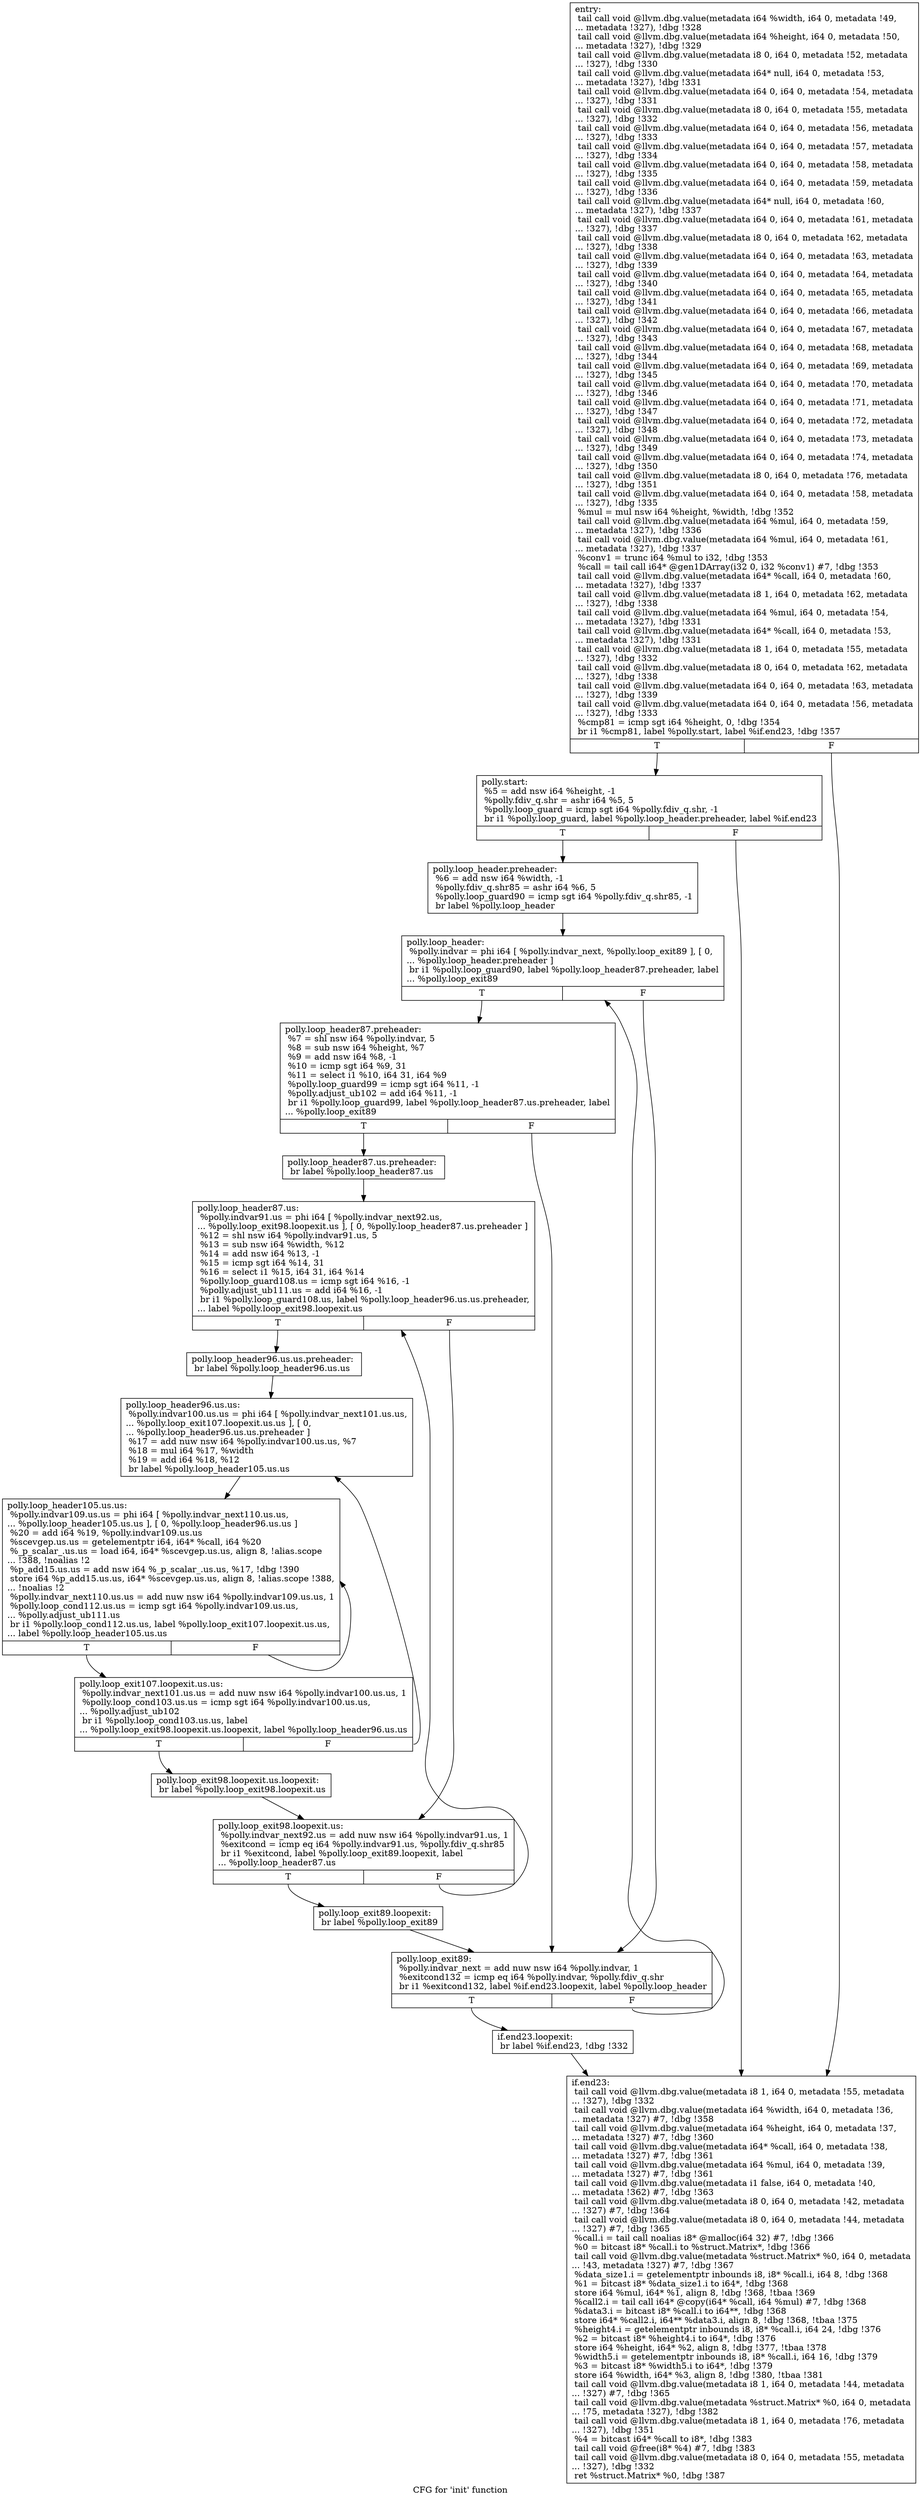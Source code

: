 digraph "CFG for 'init' function" {
	label="CFG for 'init' function";

	Node0x5226530 [shape=record,label="{entry:\l  tail call void @llvm.dbg.value(metadata i64 %width, i64 0, metadata !49,\l... metadata !327), !dbg !328\l  tail call void @llvm.dbg.value(metadata i64 %height, i64 0, metadata !50,\l... metadata !327), !dbg !329\l  tail call void @llvm.dbg.value(metadata i8 0, i64 0, metadata !52, metadata\l... !327), !dbg !330\l  tail call void @llvm.dbg.value(metadata i64* null, i64 0, metadata !53,\l... metadata !327), !dbg !331\l  tail call void @llvm.dbg.value(metadata i64 0, i64 0, metadata !54, metadata\l... !327), !dbg !331\l  tail call void @llvm.dbg.value(metadata i8 0, i64 0, metadata !55, metadata\l... !327), !dbg !332\l  tail call void @llvm.dbg.value(metadata i64 0, i64 0, metadata !56, metadata\l... !327), !dbg !333\l  tail call void @llvm.dbg.value(metadata i64 0, i64 0, metadata !57, metadata\l... !327), !dbg !334\l  tail call void @llvm.dbg.value(metadata i64 0, i64 0, metadata !58, metadata\l... !327), !dbg !335\l  tail call void @llvm.dbg.value(metadata i64 0, i64 0, metadata !59, metadata\l... !327), !dbg !336\l  tail call void @llvm.dbg.value(metadata i64* null, i64 0, metadata !60,\l... metadata !327), !dbg !337\l  tail call void @llvm.dbg.value(metadata i64 0, i64 0, metadata !61, metadata\l... !327), !dbg !337\l  tail call void @llvm.dbg.value(metadata i8 0, i64 0, metadata !62, metadata\l... !327), !dbg !338\l  tail call void @llvm.dbg.value(metadata i64 0, i64 0, metadata !63, metadata\l... !327), !dbg !339\l  tail call void @llvm.dbg.value(metadata i64 0, i64 0, metadata !64, metadata\l... !327), !dbg !340\l  tail call void @llvm.dbg.value(metadata i64 0, i64 0, metadata !65, metadata\l... !327), !dbg !341\l  tail call void @llvm.dbg.value(metadata i64 0, i64 0, metadata !66, metadata\l... !327), !dbg !342\l  tail call void @llvm.dbg.value(metadata i64 0, i64 0, metadata !67, metadata\l... !327), !dbg !343\l  tail call void @llvm.dbg.value(metadata i64 0, i64 0, metadata !68, metadata\l... !327), !dbg !344\l  tail call void @llvm.dbg.value(metadata i64 0, i64 0, metadata !69, metadata\l... !327), !dbg !345\l  tail call void @llvm.dbg.value(metadata i64 0, i64 0, metadata !70, metadata\l... !327), !dbg !346\l  tail call void @llvm.dbg.value(metadata i64 0, i64 0, metadata !71, metadata\l... !327), !dbg !347\l  tail call void @llvm.dbg.value(metadata i64 0, i64 0, metadata !72, metadata\l... !327), !dbg !348\l  tail call void @llvm.dbg.value(metadata i64 0, i64 0, metadata !73, metadata\l... !327), !dbg !349\l  tail call void @llvm.dbg.value(metadata i64 0, i64 0, metadata !74, metadata\l... !327), !dbg !350\l  tail call void @llvm.dbg.value(metadata i8 0, i64 0, metadata !76, metadata\l... !327), !dbg !351\l  tail call void @llvm.dbg.value(metadata i64 0, i64 0, metadata !58, metadata\l... !327), !dbg !335\l  %mul = mul nsw i64 %height, %width, !dbg !352\l  tail call void @llvm.dbg.value(metadata i64 %mul, i64 0, metadata !59,\l... metadata !327), !dbg !336\l  tail call void @llvm.dbg.value(metadata i64 %mul, i64 0, metadata !61,\l... metadata !327), !dbg !337\l  %conv1 = trunc i64 %mul to i32, !dbg !353\l  %call = tail call i64* @gen1DArray(i32 0, i32 %conv1) #7, !dbg !353\l  tail call void @llvm.dbg.value(metadata i64* %call, i64 0, metadata !60,\l... metadata !327), !dbg !337\l  tail call void @llvm.dbg.value(metadata i8 1, i64 0, metadata !62, metadata\l... !327), !dbg !338\l  tail call void @llvm.dbg.value(metadata i64 %mul, i64 0, metadata !54,\l... metadata !327), !dbg !331\l  tail call void @llvm.dbg.value(metadata i64* %call, i64 0, metadata !53,\l... metadata !327), !dbg !331\l  tail call void @llvm.dbg.value(metadata i8 1, i64 0, metadata !55, metadata\l... !327), !dbg !332\l  tail call void @llvm.dbg.value(metadata i8 0, i64 0, metadata !62, metadata\l... !327), !dbg !338\l  tail call void @llvm.dbg.value(metadata i64 0, i64 0, metadata !63, metadata\l... !327), !dbg !339\l  tail call void @llvm.dbg.value(metadata i64 0, i64 0, metadata !56, metadata\l... !327), !dbg !333\l  %cmp81 = icmp sgt i64 %height, 0, !dbg !354\l  br i1 %cmp81, label %polly.start, label %if.end23, !dbg !357\l|{<s0>T|<s1>F}}"];
	Node0x5226530:s0 -> Node0x5231af0;
	Node0x5226530:s1 -> Node0x5231bb0;
	Node0x5231ed0 [shape=record,label="{if.end23.loopexit:                                \l  br label %if.end23, !dbg !332\l}"];
	Node0x5231ed0 -> Node0x5231bb0;
	Node0x5231bb0 [shape=record,label="{if.end23:                                         \l  tail call void @llvm.dbg.value(metadata i8 1, i64 0, metadata !55, metadata\l... !327), !dbg !332\l  tail call void @llvm.dbg.value(metadata i64 %width, i64 0, metadata !36,\l... metadata !327) #7, !dbg !358\l  tail call void @llvm.dbg.value(metadata i64 %height, i64 0, metadata !37,\l... metadata !327) #7, !dbg !360\l  tail call void @llvm.dbg.value(metadata i64* %call, i64 0, metadata !38,\l... metadata !327) #7, !dbg !361\l  tail call void @llvm.dbg.value(metadata i64 %mul, i64 0, metadata !39,\l... metadata !327) #7, !dbg !361\l  tail call void @llvm.dbg.value(metadata i1 false, i64 0, metadata !40,\l... metadata !362) #7, !dbg !363\l  tail call void @llvm.dbg.value(metadata i8 0, i64 0, metadata !42, metadata\l... !327) #7, !dbg !364\l  tail call void @llvm.dbg.value(metadata i8 0, i64 0, metadata !44, metadata\l... !327) #7, !dbg !365\l  %call.i = tail call noalias i8* @malloc(i64 32) #7, !dbg !366\l  %0 = bitcast i8* %call.i to %struct.Matrix*, !dbg !366\l  tail call void @llvm.dbg.value(metadata %struct.Matrix* %0, i64 0, metadata\l... !43, metadata !327) #7, !dbg !367\l  %data_size1.i = getelementptr inbounds i8, i8* %call.i, i64 8, !dbg !368\l  %1 = bitcast i8* %data_size1.i to i64*, !dbg !368\l  store i64 %mul, i64* %1, align 8, !dbg !368, !tbaa !369\l  %call2.i = tail call i64* @copy(i64* %call, i64 %mul) #7, !dbg !368\l  %data3.i = bitcast i8* %call.i to i64**, !dbg !368\l  store i64* %call2.i, i64** %data3.i, align 8, !dbg !368, !tbaa !375\l  %height4.i = getelementptr inbounds i8, i8* %call.i, i64 24, !dbg !376\l  %2 = bitcast i8* %height4.i to i64*, !dbg !376\l  store i64 %height, i64* %2, align 8, !dbg !377, !tbaa !378\l  %width5.i = getelementptr inbounds i8, i8* %call.i, i64 16, !dbg !379\l  %3 = bitcast i8* %width5.i to i64*, !dbg !379\l  store i64 %width, i64* %3, align 8, !dbg !380, !tbaa !381\l  tail call void @llvm.dbg.value(metadata i8 1, i64 0, metadata !44, metadata\l... !327) #7, !dbg !365\l  tail call void @llvm.dbg.value(metadata %struct.Matrix* %0, i64 0, metadata\l... !75, metadata !327), !dbg !382\l  tail call void @llvm.dbg.value(metadata i8 1, i64 0, metadata !76, metadata\l... !327), !dbg !351\l  %4 = bitcast i64* %call to i8*, !dbg !383\l  tail call void @free(i8* %4) #7, !dbg !383\l  tail call void @llvm.dbg.value(metadata i8 0, i64 0, metadata !55, metadata\l... !327), !dbg !332\l  ret %struct.Matrix* %0, !dbg !387\l}"];
	Node0x5231af0 [shape=record,label="{polly.start:                                      \l  %5 = add nsw i64 %height, -1\l  %polly.fdiv_q.shr = ashr i64 %5, 5\l  %polly.loop_guard = icmp sgt i64 %polly.fdiv_q.shr, -1\l  br i1 %polly.loop_guard, label %polly.loop_header.preheader, label %if.end23\l|{<s0>T|<s1>F}}"];
	Node0x5231af0:s0 -> Node0x52383f0;
	Node0x5231af0:s1 -> Node0x5231bb0;
	Node0x52383f0 [shape=record,label="{polly.loop_header.preheader:                      \l  %6 = add nsw i64 %width, -1\l  %polly.fdiv_q.shr85 = ashr i64 %6, 5\l  %polly.loop_guard90 = icmp sgt i64 %polly.fdiv_q.shr85, -1\l  br label %polly.loop_header\l}"];
	Node0x52383f0 -> Node0x52383a0;
	Node0x52383a0 [shape=record,label="{polly.loop_header:                                \l  %polly.indvar = phi i64 [ %polly.indvar_next, %polly.loop_exit89 ], [ 0,\l... %polly.loop_header.preheader ]\l  br i1 %polly.loop_guard90, label %polly.loop_header87.preheader, label\l... %polly.loop_exit89\l|{<s0>T|<s1>F}}"];
	Node0x52383a0:s0 -> Node0x5238990;
	Node0x52383a0:s1 -> Node0x52387a0;
	Node0x5238990 [shape=record,label="{polly.loop_header87.preheader:                    \l  %7 = shl nsw i64 %polly.indvar, 5\l  %8 = sub nsw i64 %height, %7\l  %9 = add nsw i64 %8, -1\l  %10 = icmp sgt i64 %9, 31\l  %11 = select i1 %10, i64 31, i64 %9\l  %polly.loop_guard99 = icmp sgt i64 %11, -1\l  %polly.adjust_ub102 = add i64 %11, -1\l  br i1 %polly.loop_guard99, label %polly.loop_header87.us.preheader, label\l... %polly.loop_exit89\l|{<s0>T|<s1>F}}"];
	Node0x5238990:s0 -> Node0x5238860;
	Node0x5238990:s1 -> Node0x52387a0;
	Node0x5238860 [shape=record,label="{polly.loop_header87.us.preheader:                 \l  br label %polly.loop_header87.us\l}"];
	Node0x5238860 -> Node0x5237770;
	Node0x5237770 [shape=record,label="{polly.loop_header87.us:                           \l  %polly.indvar91.us = phi i64 [ %polly.indvar_next92.us,\l... %polly.loop_exit98.loopexit.us ], [ 0, %polly.loop_header87.us.preheader ]\l  %12 = shl nsw i64 %polly.indvar91.us, 5\l  %13 = sub nsw i64 %width, %12\l  %14 = add nsw i64 %13, -1\l  %15 = icmp sgt i64 %14, 31\l  %16 = select i1 %15, i64 31, i64 %14\l  %polly.loop_guard108.us = icmp sgt i64 %16, -1\l  %polly.adjust_ub111.us = add i64 %16, -1\l  br i1 %polly.loop_guard108.us, label %polly.loop_header96.us.us.preheader,\l... label %polly.loop_exit98.loopexit.us\l|{<s0>T|<s1>F}}"];
	Node0x5237770:s0 -> Node0x5239ac0;
	Node0x5237770:s1 -> Node0x5234e30;
	Node0x5239ac0 [shape=record,label="{polly.loop_header96.us.us.preheader:              \l  br label %polly.loop_header96.us.us\l}"];
	Node0x5239ac0 -> Node0x5239a70;
	Node0x521e240 [shape=record,label="{polly.loop_exit98.loopexit.us.loopexit:           \l  br label %polly.loop_exit98.loopexit.us\l}"];
	Node0x521e240 -> Node0x5234e30;
	Node0x5234e30 [shape=record,label="{polly.loop_exit98.loopexit.us:                    \l  %polly.indvar_next92.us = add nuw nsw i64 %polly.indvar91.us, 1\l  %exitcond = icmp eq i64 %polly.indvar91.us, %polly.fdiv_q.shr85\l  br i1 %exitcond, label %polly.loop_exit89.loopexit, label\l... %polly.loop_header87.us\l|{<s0>T|<s1>F}}"];
	Node0x5234e30:s0 -> Node0x521e450;
	Node0x5234e30:s1 -> Node0x5237770;
	Node0x5239a70 [shape=record,label="{polly.loop_header96.us.us:                        \l  %polly.indvar100.us.us = phi i64 [ %polly.indvar_next101.us.us,\l... %polly.loop_exit107.loopexit.us.us ], [ 0,\l... %polly.loop_header96.us.us.preheader ]\l  %17 = add nuw nsw i64 %polly.indvar100.us.us, %7\l  %18 = mul i64 %17, %width\l  %19 = add i64 %18, %12\l  br label %polly.loop_header105.us.us\l}"];
	Node0x5239a70 -> Node0x523ac70;
	Node0x521e620 [shape=record,label="{polly.loop_exit107.loopexit.us.us:                \l  %polly.indvar_next101.us.us = add nuw nsw i64 %polly.indvar100.us.us, 1\l  %polly.loop_cond103.us.us = icmp sgt i64 %polly.indvar100.us.us,\l... %polly.adjust_ub102\l  br i1 %polly.loop_cond103.us.us, label\l... %polly.loop_exit98.loopexit.us.loopexit, label %polly.loop_header96.us.us\l|{<s0>T|<s1>F}}"];
	Node0x521e620:s0 -> Node0x521e240;
	Node0x521e620:s1 -> Node0x5239a70;
	Node0x523ac70 [shape=record,label="{polly.loop_header105.us.us:                       \l  %polly.indvar109.us.us = phi i64 [ %polly.indvar_next110.us.us,\l... %polly.loop_header105.us.us ], [ 0, %polly.loop_header96.us.us ]\l  %20 = add i64 %19, %polly.indvar109.us.us\l  %scevgep.us.us = getelementptr i64, i64* %call, i64 %20\l  %_p_scalar_.us.us = load i64, i64* %scevgep.us.us, align 8, !alias.scope\l... !388, !noalias !2\l  %p_add15.us.us = add nsw i64 %_p_scalar_.us.us, %17, !dbg !390\l  store i64 %p_add15.us.us, i64* %scevgep.us.us, align 8, !alias.scope !388,\l... !noalias !2\l  %polly.indvar_next110.us.us = add nuw nsw i64 %polly.indvar109.us.us, 1\l  %polly.loop_cond112.us.us = icmp sgt i64 %polly.indvar109.us.us,\l... %polly.adjust_ub111.us\l  br i1 %polly.loop_cond112.us.us, label %polly.loop_exit107.loopexit.us.us,\l... label %polly.loop_header105.us.us\l|{<s0>T|<s1>F}}"];
	Node0x523ac70:s0 -> Node0x521e620;
	Node0x523ac70:s1 -> Node0x523ac70;
	Node0x521e450 [shape=record,label="{polly.loop_exit89.loopexit:                       \l  br label %polly.loop_exit89\l}"];
	Node0x521e450 -> Node0x52387a0;
	Node0x52387a0 [shape=record,label="{polly.loop_exit89:                                \l  %polly.indvar_next = add nuw nsw i64 %polly.indvar, 1\l  %exitcond132 = icmp eq i64 %polly.indvar, %polly.fdiv_q.shr\l  br i1 %exitcond132, label %if.end23.loopexit, label %polly.loop_header\l|{<s0>T|<s1>F}}"];
	Node0x52387a0:s0 -> Node0x5231ed0;
	Node0x52387a0:s1 -> Node0x52383a0;
}
